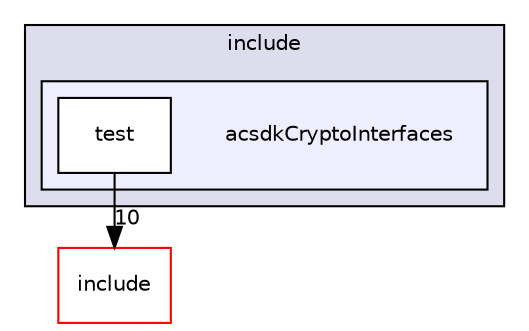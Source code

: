 digraph "/workplace/avs-device-sdk/core/Crypto/acsdkCryptoInterfaces/test/include/acsdkCryptoInterfaces" {
  compound=true
  node [ fontsize="10", fontname="Helvetica"];
  edge [ labelfontsize="10", labelfontname="Helvetica"];
  subgraph clusterdir_36e970ed0a31d708904f46a00b80ef7d {
    graph [ bgcolor="#ddddee", pencolor="black", label="include" fontname="Helvetica", fontsize="10", URL="dir_36e970ed0a31d708904f46a00b80ef7d.html"]
  subgraph clusterdir_1b7b232caa661c59d515a3ea9fee57ef {
    graph [ bgcolor="#eeeeff", pencolor="black", label="" URL="dir_1b7b232caa661c59d515a3ea9fee57ef.html"];
    dir_1b7b232caa661c59d515a3ea9fee57ef [shape=plaintext label="acsdkCryptoInterfaces"];
    dir_f54fa8b2900026aa10e32413cac59504 [shape=box label="test" color="black" fillcolor="white" style="filled" URL="dir_f54fa8b2900026aa10e32413cac59504.html"];
  }
  }
  dir_a9110d7f3e5a7b21a196c82bb4317433 [shape=box label="include" fillcolor="white" style="filled" color="red" URL="dir_a9110d7f3e5a7b21a196c82bb4317433.html"];
  dir_f54fa8b2900026aa10e32413cac59504->dir_a9110d7f3e5a7b21a196c82bb4317433 [headlabel="10", labeldistance=1.5 headhref="dir_000627_000622.html"];
}
